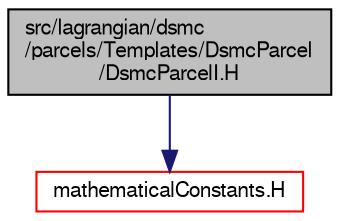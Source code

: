 digraph "src/lagrangian/dsmc/parcels/Templates/DsmcParcel/DsmcParcelI.H"
{
  bgcolor="transparent";
  edge [fontname="FreeSans",fontsize="10",labelfontname="FreeSans",labelfontsize="10"];
  node [fontname="FreeSans",fontsize="10",shape=record];
  Node0 [label="src/lagrangian/dsmc\l/parcels/Templates/DsmcParcel\l/DsmcParcelI.H",height=0.2,width=0.4,color="black", fillcolor="grey75", style="filled", fontcolor="black"];
  Node0 -> Node1 [color="midnightblue",fontsize="10",style="solid",fontname="FreeSans"];
  Node1 [label="mathematicalConstants.H",height=0.2,width=0.4,color="red",URL="$a10238.html"];
}
